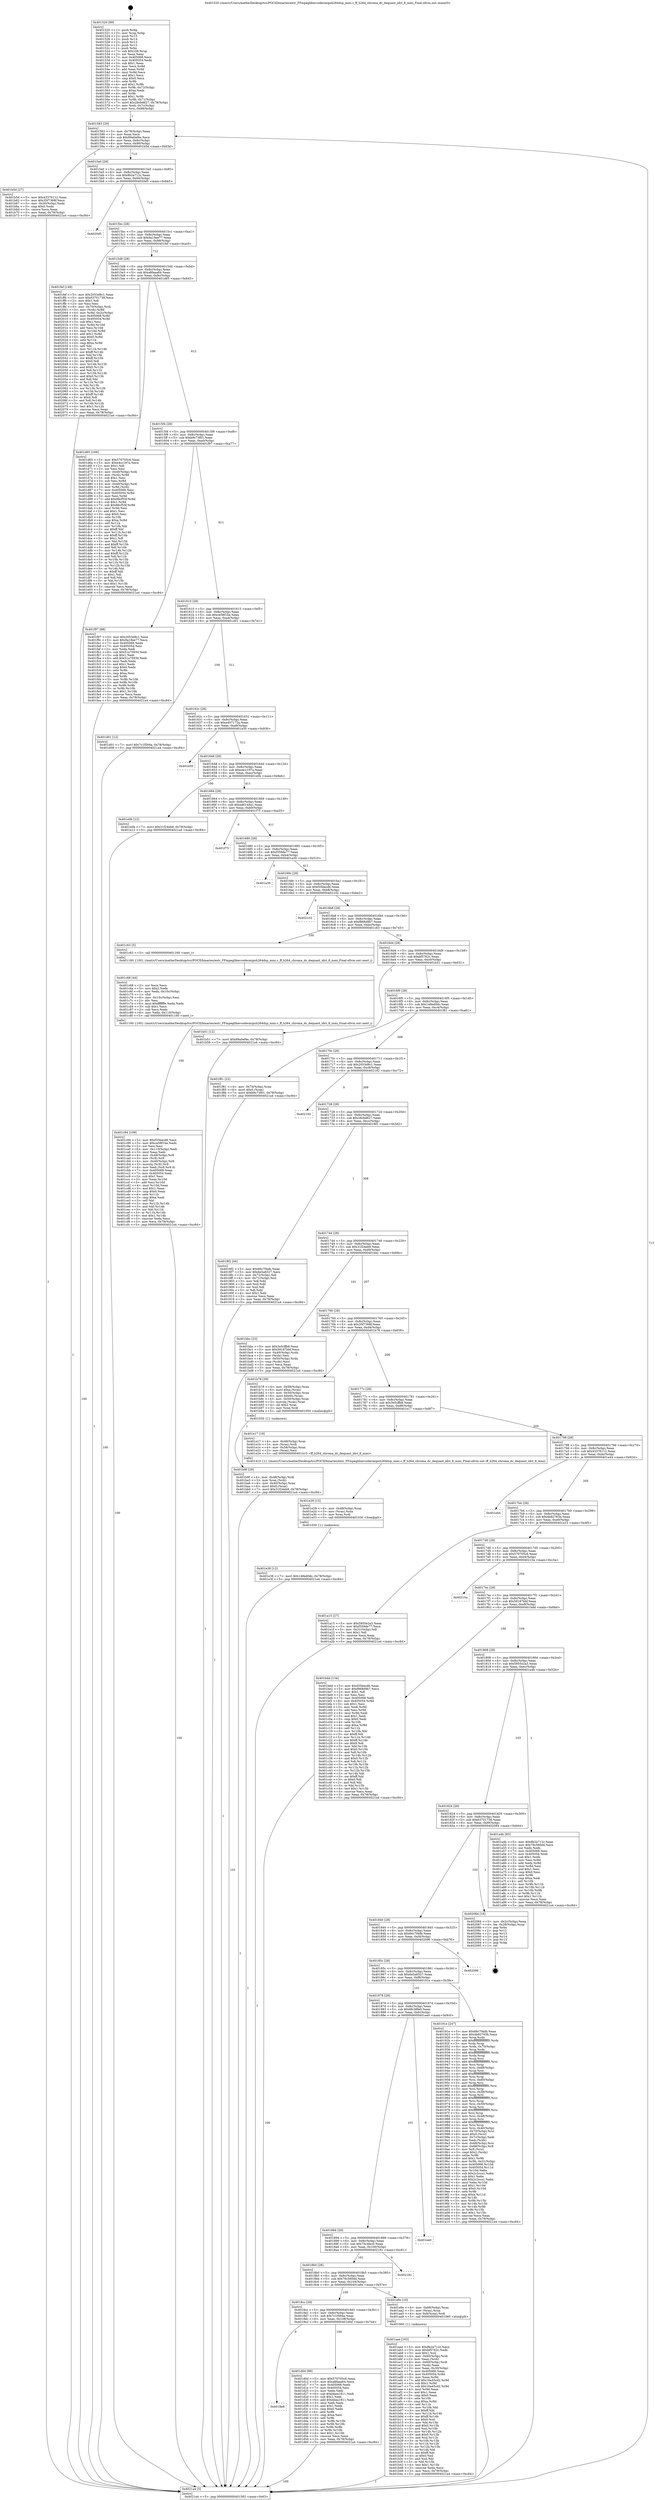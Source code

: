 digraph "0x401520" {
  label = "0x401520 (/mnt/c/Users/mathe/Desktop/tcc/POCII/binaries/extr_FFmpeglibavcodecmipsh264dsp_mmi.c_ff_h264_chroma_dc_dequant_idct_8_mmi_Final-ollvm.out::main(0))"
  labelloc = "t"
  node[shape=record]

  Entry [label="",width=0.3,height=0.3,shape=circle,fillcolor=black,style=filled]
  "0x401583" [label="{
     0x401583 [29]\l
     | [instrs]\l
     &nbsp;&nbsp;0x401583 \<+3\>: mov -0x78(%rbp),%eax\l
     &nbsp;&nbsp;0x401586 \<+2\>: mov %eax,%ecx\l
     &nbsp;&nbsp;0x401588 \<+6\>: sub $0x89a0ef4e,%ecx\l
     &nbsp;&nbsp;0x40158e \<+6\>: mov %eax,-0x8c(%rbp)\l
     &nbsp;&nbsp;0x401594 \<+6\>: mov %ecx,-0x90(%rbp)\l
     &nbsp;&nbsp;0x40159a \<+6\>: je 0000000000401b5d \<main+0x63d\>\l
  }"]
  "0x401b5d" [label="{
     0x401b5d [27]\l
     | [instrs]\l
     &nbsp;&nbsp;0x401b5d \<+5\>: mov $0x43376112,%eax\l
     &nbsp;&nbsp;0x401b62 \<+5\>: mov $0x35f7368f,%ecx\l
     &nbsp;&nbsp;0x401b67 \<+3\>: mov -0x30(%rbp),%edx\l
     &nbsp;&nbsp;0x401b6a \<+3\>: cmp $0x0,%edx\l
     &nbsp;&nbsp;0x401b6d \<+3\>: cmove %ecx,%eax\l
     &nbsp;&nbsp;0x401b70 \<+3\>: mov %eax,-0x78(%rbp)\l
     &nbsp;&nbsp;0x401b73 \<+5\>: jmp 00000000004021a4 \<main+0xc84\>\l
  }"]
  "0x4015a0" [label="{
     0x4015a0 [28]\l
     | [instrs]\l
     &nbsp;&nbsp;0x4015a0 \<+5\>: jmp 00000000004015a5 \<main+0x85\>\l
     &nbsp;&nbsp;0x4015a5 \<+6\>: mov -0x8c(%rbp),%eax\l
     &nbsp;&nbsp;0x4015ab \<+5\>: sub $0x8b2e712c,%eax\l
     &nbsp;&nbsp;0x4015b0 \<+6\>: mov %eax,-0x94(%rbp)\l
     &nbsp;&nbsp;0x4015b6 \<+6\>: je 00000000004020d5 \<main+0xbb5\>\l
  }"]
  Exit [label="",width=0.3,height=0.3,shape=circle,fillcolor=black,style=filled,peripheries=2]
  "0x4020d5" [label="{
     0x4020d5\l
  }", style=dashed]
  "0x4015bc" [label="{
     0x4015bc [28]\l
     | [instrs]\l
     &nbsp;&nbsp;0x4015bc \<+5\>: jmp 00000000004015c1 \<main+0xa1\>\l
     &nbsp;&nbsp;0x4015c1 \<+6\>: mov -0x8c(%rbp),%eax\l
     &nbsp;&nbsp;0x4015c7 \<+5\>: sub $0x9a19ee77,%eax\l
     &nbsp;&nbsp;0x4015cc \<+6\>: mov %eax,-0x98(%rbp)\l
     &nbsp;&nbsp;0x4015d2 \<+6\>: je 0000000000401fef \<main+0xacf\>\l
  }"]
  "0x401e38" [label="{
     0x401e38 [12]\l
     | [instrs]\l
     &nbsp;&nbsp;0x401e38 \<+7\>: movl $0x148ed0dc,-0x78(%rbp)\l
     &nbsp;&nbsp;0x401e3f \<+5\>: jmp 00000000004021a4 \<main+0xc84\>\l
  }"]
  "0x401fef" [label="{
     0x401fef [149]\l
     | [instrs]\l
     &nbsp;&nbsp;0x401fef \<+5\>: mov $0x2053d9c1,%eax\l
     &nbsp;&nbsp;0x401ff4 \<+5\>: mov $0x63701738,%ecx\l
     &nbsp;&nbsp;0x401ff9 \<+2\>: mov $0x1,%dl\l
     &nbsp;&nbsp;0x401ffb \<+2\>: xor %esi,%esi\l
     &nbsp;&nbsp;0x401ffd \<+4\>: mov -0x70(%rbp),%rdi\l
     &nbsp;&nbsp;0x402001 \<+3\>: mov (%rdi),%r8d\l
     &nbsp;&nbsp;0x402004 \<+4\>: mov %r8d,-0x2c(%rbp)\l
     &nbsp;&nbsp;0x402008 \<+8\>: mov 0x405068,%r8d\l
     &nbsp;&nbsp;0x402010 \<+8\>: mov 0x405054,%r9d\l
     &nbsp;&nbsp;0x402018 \<+3\>: sub $0x1,%esi\l
     &nbsp;&nbsp;0x40201b \<+3\>: mov %r8d,%r10d\l
     &nbsp;&nbsp;0x40201e \<+3\>: add %esi,%r10d\l
     &nbsp;&nbsp;0x402021 \<+4\>: imul %r10d,%r8d\l
     &nbsp;&nbsp;0x402025 \<+4\>: and $0x1,%r8d\l
     &nbsp;&nbsp;0x402029 \<+4\>: cmp $0x0,%r8d\l
     &nbsp;&nbsp;0x40202d \<+4\>: sete %r11b\l
     &nbsp;&nbsp;0x402031 \<+4\>: cmp $0xa,%r9d\l
     &nbsp;&nbsp;0x402035 \<+3\>: setl %bl\l
     &nbsp;&nbsp;0x402038 \<+3\>: mov %r11b,%r14b\l
     &nbsp;&nbsp;0x40203b \<+4\>: xor $0xff,%r14b\l
     &nbsp;&nbsp;0x40203f \<+3\>: mov %bl,%r15b\l
     &nbsp;&nbsp;0x402042 \<+4\>: xor $0xff,%r15b\l
     &nbsp;&nbsp;0x402046 \<+3\>: xor $0x0,%dl\l
     &nbsp;&nbsp;0x402049 \<+3\>: mov %r14b,%r12b\l
     &nbsp;&nbsp;0x40204c \<+4\>: and $0x0,%r12b\l
     &nbsp;&nbsp;0x402050 \<+3\>: and %dl,%r11b\l
     &nbsp;&nbsp;0x402053 \<+3\>: mov %r15b,%r13b\l
     &nbsp;&nbsp;0x402056 \<+4\>: and $0x0,%r13b\l
     &nbsp;&nbsp;0x40205a \<+2\>: and %dl,%bl\l
     &nbsp;&nbsp;0x40205c \<+3\>: or %r11b,%r12b\l
     &nbsp;&nbsp;0x40205f \<+3\>: or %bl,%r13b\l
     &nbsp;&nbsp;0x402062 \<+3\>: xor %r13b,%r12b\l
     &nbsp;&nbsp;0x402065 \<+3\>: or %r15b,%r14b\l
     &nbsp;&nbsp;0x402068 \<+4\>: xor $0xff,%r14b\l
     &nbsp;&nbsp;0x40206c \<+3\>: or $0x0,%dl\l
     &nbsp;&nbsp;0x40206f \<+3\>: and %dl,%r14b\l
     &nbsp;&nbsp;0x402072 \<+3\>: or %r14b,%r12b\l
     &nbsp;&nbsp;0x402075 \<+4\>: test $0x1,%r12b\l
     &nbsp;&nbsp;0x402079 \<+3\>: cmovne %ecx,%eax\l
     &nbsp;&nbsp;0x40207c \<+3\>: mov %eax,-0x78(%rbp)\l
     &nbsp;&nbsp;0x40207f \<+5\>: jmp 00000000004021a4 \<main+0xc84\>\l
  }"]
  "0x4015d8" [label="{
     0x4015d8 [28]\l
     | [instrs]\l
     &nbsp;&nbsp;0x4015d8 \<+5\>: jmp 00000000004015dd \<main+0xbd\>\l
     &nbsp;&nbsp;0x4015dd \<+6\>: mov -0x8c(%rbp),%eax\l
     &nbsp;&nbsp;0x4015e3 \<+5\>: sub $0xa8faaa64,%eax\l
     &nbsp;&nbsp;0x4015e8 \<+6\>: mov %eax,-0x9c(%rbp)\l
     &nbsp;&nbsp;0x4015ee \<+6\>: je 0000000000401d65 \<main+0x845\>\l
  }"]
  "0x401e29" [label="{
     0x401e29 [15]\l
     | [instrs]\l
     &nbsp;&nbsp;0x401e29 \<+4\>: mov -0x48(%rbp),%rax\l
     &nbsp;&nbsp;0x401e2d \<+3\>: mov (%rax),%rax\l
     &nbsp;&nbsp;0x401e30 \<+3\>: mov %rax,%rdi\l
     &nbsp;&nbsp;0x401e33 \<+5\>: call 0000000000401030 \<free@plt\>\l
     | [calls]\l
     &nbsp;&nbsp;0x401030 \{1\} (unknown)\l
  }"]
  "0x401d65" [label="{
     0x401d65 [166]\l
     | [instrs]\l
     &nbsp;&nbsp;0x401d65 \<+5\>: mov $0x570705c6,%eax\l
     &nbsp;&nbsp;0x401d6a \<+5\>: mov $0xe4cc197a,%ecx\l
     &nbsp;&nbsp;0x401d6f \<+2\>: mov $0x1,%dl\l
     &nbsp;&nbsp;0x401d71 \<+2\>: xor %esi,%esi\l
     &nbsp;&nbsp;0x401d73 \<+4\>: mov -0x40(%rbp),%rdi\l
     &nbsp;&nbsp;0x401d77 \<+3\>: mov (%rdi),%r8d\l
     &nbsp;&nbsp;0x401d7a \<+3\>: sub $0x1,%esi\l
     &nbsp;&nbsp;0x401d7d \<+3\>: sub %esi,%r8d\l
     &nbsp;&nbsp;0x401d80 \<+4\>: mov -0x40(%rbp),%rdi\l
     &nbsp;&nbsp;0x401d84 \<+3\>: mov %r8d,(%rdi)\l
     &nbsp;&nbsp;0x401d87 \<+7\>: mov 0x405068,%esi\l
     &nbsp;&nbsp;0x401d8e \<+8\>: mov 0x405054,%r8d\l
     &nbsp;&nbsp;0x401d96 \<+3\>: mov %esi,%r9d\l
     &nbsp;&nbsp;0x401d99 \<+7\>: add $0x86cf55f,%r9d\l
     &nbsp;&nbsp;0x401da0 \<+4\>: sub $0x1,%r9d\l
     &nbsp;&nbsp;0x401da4 \<+7\>: sub $0x86cf55f,%r9d\l
     &nbsp;&nbsp;0x401dab \<+4\>: imul %r9d,%esi\l
     &nbsp;&nbsp;0x401daf \<+3\>: and $0x1,%esi\l
     &nbsp;&nbsp;0x401db2 \<+3\>: cmp $0x0,%esi\l
     &nbsp;&nbsp;0x401db5 \<+4\>: sete %r10b\l
     &nbsp;&nbsp;0x401db9 \<+4\>: cmp $0xa,%r8d\l
     &nbsp;&nbsp;0x401dbd \<+4\>: setl %r11b\l
     &nbsp;&nbsp;0x401dc1 \<+3\>: mov %r10b,%bl\l
     &nbsp;&nbsp;0x401dc4 \<+3\>: xor $0xff,%bl\l
     &nbsp;&nbsp;0x401dc7 \<+3\>: mov %r11b,%r14b\l
     &nbsp;&nbsp;0x401dca \<+4\>: xor $0xff,%r14b\l
     &nbsp;&nbsp;0x401dce \<+3\>: xor $0x1,%dl\l
     &nbsp;&nbsp;0x401dd1 \<+3\>: mov %bl,%r15b\l
     &nbsp;&nbsp;0x401dd4 \<+4\>: and $0xff,%r15b\l
     &nbsp;&nbsp;0x401dd8 \<+3\>: and %dl,%r10b\l
     &nbsp;&nbsp;0x401ddb \<+3\>: mov %r14b,%r12b\l
     &nbsp;&nbsp;0x401dde \<+4\>: and $0xff,%r12b\l
     &nbsp;&nbsp;0x401de2 \<+3\>: and %dl,%r11b\l
     &nbsp;&nbsp;0x401de5 \<+3\>: or %r10b,%r15b\l
     &nbsp;&nbsp;0x401de8 \<+3\>: or %r11b,%r12b\l
     &nbsp;&nbsp;0x401deb \<+3\>: xor %r12b,%r15b\l
     &nbsp;&nbsp;0x401dee \<+3\>: or %r14b,%bl\l
     &nbsp;&nbsp;0x401df1 \<+3\>: xor $0xff,%bl\l
     &nbsp;&nbsp;0x401df4 \<+3\>: or $0x1,%dl\l
     &nbsp;&nbsp;0x401df7 \<+2\>: and %dl,%bl\l
     &nbsp;&nbsp;0x401df9 \<+3\>: or %bl,%r15b\l
     &nbsp;&nbsp;0x401dfc \<+4\>: test $0x1,%r15b\l
     &nbsp;&nbsp;0x401e00 \<+3\>: cmovne %ecx,%eax\l
     &nbsp;&nbsp;0x401e03 \<+3\>: mov %eax,-0x78(%rbp)\l
     &nbsp;&nbsp;0x401e06 \<+5\>: jmp 00000000004021a4 \<main+0xc84\>\l
  }"]
  "0x4015f4" [label="{
     0x4015f4 [28]\l
     | [instrs]\l
     &nbsp;&nbsp;0x4015f4 \<+5\>: jmp 00000000004015f9 \<main+0xd9\>\l
     &nbsp;&nbsp;0x4015f9 \<+6\>: mov -0x8c(%rbp),%eax\l
     &nbsp;&nbsp;0x4015ff \<+5\>: sub $0xb9c73f01,%eax\l
     &nbsp;&nbsp;0x401604 \<+6\>: mov %eax,-0xa0(%rbp)\l
     &nbsp;&nbsp;0x40160a \<+6\>: je 0000000000401f97 \<main+0xa77\>\l
  }"]
  "0x4018e8" [label="{
     0x4018e8\l
  }", style=dashed]
  "0x401f97" [label="{
     0x401f97 [88]\l
     | [instrs]\l
     &nbsp;&nbsp;0x401f97 \<+5\>: mov $0x2053d9c1,%eax\l
     &nbsp;&nbsp;0x401f9c \<+5\>: mov $0x9a19ee77,%ecx\l
     &nbsp;&nbsp;0x401fa1 \<+7\>: mov 0x405068,%edx\l
     &nbsp;&nbsp;0x401fa8 \<+7\>: mov 0x405054,%esi\l
     &nbsp;&nbsp;0x401faf \<+2\>: mov %edx,%edi\l
     &nbsp;&nbsp;0x401fb1 \<+6\>: sub $0x51a75930,%edi\l
     &nbsp;&nbsp;0x401fb7 \<+3\>: sub $0x1,%edi\l
     &nbsp;&nbsp;0x401fba \<+6\>: add $0x51a75930,%edi\l
     &nbsp;&nbsp;0x401fc0 \<+3\>: imul %edi,%edx\l
     &nbsp;&nbsp;0x401fc3 \<+3\>: and $0x1,%edx\l
     &nbsp;&nbsp;0x401fc6 \<+3\>: cmp $0x0,%edx\l
     &nbsp;&nbsp;0x401fc9 \<+4\>: sete %r8b\l
     &nbsp;&nbsp;0x401fcd \<+3\>: cmp $0xa,%esi\l
     &nbsp;&nbsp;0x401fd0 \<+4\>: setl %r9b\l
     &nbsp;&nbsp;0x401fd4 \<+3\>: mov %r8b,%r10b\l
     &nbsp;&nbsp;0x401fd7 \<+3\>: and %r9b,%r10b\l
     &nbsp;&nbsp;0x401fda \<+3\>: xor %r9b,%r8b\l
     &nbsp;&nbsp;0x401fdd \<+3\>: or %r8b,%r10b\l
     &nbsp;&nbsp;0x401fe0 \<+4\>: test $0x1,%r10b\l
     &nbsp;&nbsp;0x401fe4 \<+3\>: cmovne %ecx,%eax\l
     &nbsp;&nbsp;0x401fe7 \<+3\>: mov %eax,-0x78(%rbp)\l
     &nbsp;&nbsp;0x401fea \<+5\>: jmp 00000000004021a4 \<main+0xc84\>\l
  }"]
  "0x401610" [label="{
     0x401610 [28]\l
     | [instrs]\l
     &nbsp;&nbsp;0x401610 \<+5\>: jmp 0000000000401615 \<main+0xf5\>\l
     &nbsp;&nbsp;0x401615 \<+6\>: mov -0x8c(%rbp),%eax\l
     &nbsp;&nbsp;0x40161b \<+5\>: sub $0xce58f1be,%eax\l
     &nbsp;&nbsp;0x401620 \<+6\>: mov %eax,-0xa4(%rbp)\l
     &nbsp;&nbsp;0x401626 \<+6\>: je 0000000000401d01 \<main+0x7e1\>\l
  }"]
  "0x401d0d" [label="{
     0x401d0d [88]\l
     | [instrs]\l
     &nbsp;&nbsp;0x401d0d \<+5\>: mov $0x570705c6,%eax\l
     &nbsp;&nbsp;0x401d12 \<+5\>: mov $0xa8faaa64,%ecx\l
     &nbsp;&nbsp;0x401d17 \<+7\>: mov 0x405068,%edx\l
     &nbsp;&nbsp;0x401d1e \<+7\>: mov 0x405054,%esi\l
     &nbsp;&nbsp;0x401d25 \<+2\>: mov %edx,%edi\l
     &nbsp;&nbsp;0x401d27 \<+6\>: sub $0xbbea1811,%edi\l
     &nbsp;&nbsp;0x401d2d \<+3\>: sub $0x1,%edi\l
     &nbsp;&nbsp;0x401d30 \<+6\>: add $0xbbea1811,%edi\l
     &nbsp;&nbsp;0x401d36 \<+3\>: imul %edi,%edx\l
     &nbsp;&nbsp;0x401d39 \<+3\>: and $0x1,%edx\l
     &nbsp;&nbsp;0x401d3c \<+3\>: cmp $0x0,%edx\l
     &nbsp;&nbsp;0x401d3f \<+4\>: sete %r8b\l
     &nbsp;&nbsp;0x401d43 \<+3\>: cmp $0xa,%esi\l
     &nbsp;&nbsp;0x401d46 \<+4\>: setl %r9b\l
     &nbsp;&nbsp;0x401d4a \<+3\>: mov %r8b,%r10b\l
     &nbsp;&nbsp;0x401d4d \<+3\>: and %r9b,%r10b\l
     &nbsp;&nbsp;0x401d50 \<+3\>: xor %r9b,%r8b\l
     &nbsp;&nbsp;0x401d53 \<+3\>: or %r8b,%r10b\l
     &nbsp;&nbsp;0x401d56 \<+4\>: test $0x1,%r10b\l
     &nbsp;&nbsp;0x401d5a \<+3\>: cmovne %ecx,%eax\l
     &nbsp;&nbsp;0x401d5d \<+3\>: mov %eax,-0x78(%rbp)\l
     &nbsp;&nbsp;0x401d60 \<+5\>: jmp 00000000004021a4 \<main+0xc84\>\l
  }"]
  "0x401d01" [label="{
     0x401d01 [12]\l
     | [instrs]\l
     &nbsp;&nbsp;0x401d01 \<+7\>: movl $0x7c1f594a,-0x78(%rbp)\l
     &nbsp;&nbsp;0x401d08 \<+5\>: jmp 00000000004021a4 \<main+0xc84\>\l
  }"]
  "0x40162c" [label="{
     0x40162c [28]\l
     | [instrs]\l
     &nbsp;&nbsp;0x40162c \<+5\>: jmp 0000000000401631 \<main+0x111\>\l
     &nbsp;&nbsp;0x401631 \<+6\>: mov -0x8c(%rbp),%eax\l
     &nbsp;&nbsp;0x401637 \<+5\>: sub $0xe457172a,%eax\l
     &nbsp;&nbsp;0x40163c \<+6\>: mov %eax,-0xa8(%rbp)\l
     &nbsp;&nbsp;0x401642 \<+6\>: je 0000000000401e50 \<main+0x930\>\l
  }"]
  "0x401c94" [label="{
     0x401c94 [109]\l
     | [instrs]\l
     &nbsp;&nbsp;0x401c94 \<+5\>: mov $0xf35becd6,%ecx\l
     &nbsp;&nbsp;0x401c99 \<+5\>: mov $0xce58f1be,%edx\l
     &nbsp;&nbsp;0x401c9e \<+2\>: xor %esi,%esi\l
     &nbsp;&nbsp;0x401ca0 \<+6\>: mov -0x110(%rbp),%edi\l
     &nbsp;&nbsp;0x401ca6 \<+3\>: imul %eax,%edi\l
     &nbsp;&nbsp;0x401ca9 \<+4\>: mov -0x48(%rbp),%r8\l
     &nbsp;&nbsp;0x401cad \<+3\>: mov (%r8),%r8\l
     &nbsp;&nbsp;0x401cb0 \<+4\>: mov -0x40(%rbp),%r9\l
     &nbsp;&nbsp;0x401cb4 \<+3\>: movslq (%r9),%r9\l
     &nbsp;&nbsp;0x401cb7 \<+4\>: mov %edi,(%r8,%r9,4)\l
     &nbsp;&nbsp;0x401cbb \<+7\>: mov 0x405068,%eax\l
     &nbsp;&nbsp;0x401cc2 \<+7\>: mov 0x405054,%edi\l
     &nbsp;&nbsp;0x401cc9 \<+3\>: sub $0x1,%esi\l
     &nbsp;&nbsp;0x401ccc \<+3\>: mov %eax,%r10d\l
     &nbsp;&nbsp;0x401ccf \<+3\>: add %esi,%r10d\l
     &nbsp;&nbsp;0x401cd2 \<+4\>: imul %r10d,%eax\l
     &nbsp;&nbsp;0x401cd6 \<+3\>: and $0x1,%eax\l
     &nbsp;&nbsp;0x401cd9 \<+3\>: cmp $0x0,%eax\l
     &nbsp;&nbsp;0x401cdc \<+4\>: sete %r11b\l
     &nbsp;&nbsp;0x401ce0 \<+3\>: cmp $0xa,%edi\l
     &nbsp;&nbsp;0x401ce3 \<+3\>: setl %bl\l
     &nbsp;&nbsp;0x401ce6 \<+3\>: mov %r11b,%r14b\l
     &nbsp;&nbsp;0x401ce9 \<+3\>: and %bl,%r14b\l
     &nbsp;&nbsp;0x401cec \<+3\>: xor %bl,%r11b\l
     &nbsp;&nbsp;0x401cef \<+3\>: or %r11b,%r14b\l
     &nbsp;&nbsp;0x401cf2 \<+4\>: test $0x1,%r14b\l
     &nbsp;&nbsp;0x401cf6 \<+3\>: cmovne %edx,%ecx\l
     &nbsp;&nbsp;0x401cf9 \<+3\>: mov %ecx,-0x78(%rbp)\l
     &nbsp;&nbsp;0x401cfc \<+5\>: jmp 00000000004021a4 \<main+0xc84\>\l
  }"]
  "0x401e50" [label="{
     0x401e50\l
  }", style=dashed]
  "0x401648" [label="{
     0x401648 [28]\l
     | [instrs]\l
     &nbsp;&nbsp;0x401648 \<+5\>: jmp 000000000040164d \<main+0x12d\>\l
     &nbsp;&nbsp;0x40164d \<+6\>: mov -0x8c(%rbp),%eax\l
     &nbsp;&nbsp;0x401653 \<+5\>: sub $0xe4cc197a,%eax\l
     &nbsp;&nbsp;0x401658 \<+6\>: mov %eax,-0xac(%rbp)\l
     &nbsp;&nbsp;0x40165e \<+6\>: je 0000000000401e0b \<main+0x8eb\>\l
  }"]
  "0x401c68" [label="{
     0x401c68 [44]\l
     | [instrs]\l
     &nbsp;&nbsp;0x401c68 \<+2\>: xor %ecx,%ecx\l
     &nbsp;&nbsp;0x401c6a \<+5\>: mov $0x2,%edx\l
     &nbsp;&nbsp;0x401c6f \<+6\>: mov %edx,-0x10c(%rbp)\l
     &nbsp;&nbsp;0x401c75 \<+1\>: cltd\l
     &nbsp;&nbsp;0x401c76 \<+6\>: mov -0x10c(%rbp),%esi\l
     &nbsp;&nbsp;0x401c7c \<+2\>: idiv %esi\l
     &nbsp;&nbsp;0x401c7e \<+6\>: imul $0xfffffffe,%edx,%edx\l
     &nbsp;&nbsp;0x401c84 \<+3\>: sub $0x1,%ecx\l
     &nbsp;&nbsp;0x401c87 \<+2\>: sub %ecx,%edx\l
     &nbsp;&nbsp;0x401c89 \<+6\>: mov %edx,-0x110(%rbp)\l
     &nbsp;&nbsp;0x401c8f \<+5\>: call 0000000000401160 \<next_i\>\l
     | [calls]\l
     &nbsp;&nbsp;0x401160 \{100\} (/mnt/c/Users/mathe/Desktop/tcc/POCII/binaries/extr_FFmpeglibavcodecmipsh264dsp_mmi.c_ff_h264_chroma_dc_dequant_idct_8_mmi_Final-ollvm.out::next_i)\l
  }"]
  "0x401e0b" [label="{
     0x401e0b [12]\l
     | [instrs]\l
     &nbsp;&nbsp;0x401e0b \<+7\>: movl $0x31f24eb9,-0x78(%rbp)\l
     &nbsp;&nbsp;0x401e12 \<+5\>: jmp 00000000004021a4 \<main+0xc84\>\l
  }"]
  "0x401664" [label="{
     0x401664 [28]\l
     | [instrs]\l
     &nbsp;&nbsp;0x401664 \<+5\>: jmp 0000000000401669 \<main+0x149\>\l
     &nbsp;&nbsp;0x401669 \<+6\>: mov -0x8c(%rbp),%eax\l
     &nbsp;&nbsp;0x40166f \<+5\>: sub $0xed6149a1,%eax\l
     &nbsp;&nbsp;0x401674 \<+6\>: mov %eax,-0xb0(%rbp)\l
     &nbsp;&nbsp;0x40167a \<+6\>: je 0000000000401f75 \<main+0xa55\>\l
  }"]
  "0x401b9f" [label="{
     0x401b9f [29]\l
     | [instrs]\l
     &nbsp;&nbsp;0x401b9f \<+4\>: mov -0x48(%rbp),%rdi\l
     &nbsp;&nbsp;0x401ba3 \<+3\>: mov %rax,(%rdi)\l
     &nbsp;&nbsp;0x401ba6 \<+4\>: mov -0x40(%rbp),%rax\l
     &nbsp;&nbsp;0x401baa \<+6\>: movl $0x0,(%rax)\l
     &nbsp;&nbsp;0x401bb0 \<+7\>: movl $0x31f24eb9,-0x78(%rbp)\l
     &nbsp;&nbsp;0x401bb7 \<+5\>: jmp 00000000004021a4 \<main+0xc84\>\l
  }"]
  "0x401f75" [label="{
     0x401f75\l
  }", style=dashed]
  "0x401680" [label="{
     0x401680 [28]\l
     | [instrs]\l
     &nbsp;&nbsp;0x401680 \<+5\>: jmp 0000000000401685 \<main+0x165\>\l
     &nbsp;&nbsp;0x401685 \<+6\>: mov -0x8c(%rbp),%eax\l
     &nbsp;&nbsp;0x40168b \<+5\>: sub $0xf359de77,%eax\l
     &nbsp;&nbsp;0x401690 \<+6\>: mov %eax,-0xb4(%rbp)\l
     &nbsp;&nbsp;0x401696 \<+6\>: je 0000000000401a30 \<main+0x510\>\l
  }"]
  "0x401aae" [label="{
     0x401aae [163]\l
     | [instrs]\l
     &nbsp;&nbsp;0x401aae \<+5\>: mov $0x8b2e712c,%ecx\l
     &nbsp;&nbsp;0x401ab3 \<+5\>: mov $0xbf5762c,%edx\l
     &nbsp;&nbsp;0x401ab8 \<+3\>: mov $0x1,%sil\l
     &nbsp;&nbsp;0x401abb \<+4\>: mov -0x60(%rbp),%rdi\l
     &nbsp;&nbsp;0x401abf \<+2\>: mov %eax,(%rdi)\l
     &nbsp;&nbsp;0x401ac1 \<+4\>: mov -0x60(%rbp),%rdi\l
     &nbsp;&nbsp;0x401ac5 \<+2\>: mov (%rdi),%eax\l
     &nbsp;&nbsp;0x401ac7 \<+3\>: mov %eax,-0x30(%rbp)\l
     &nbsp;&nbsp;0x401aca \<+7\>: mov 0x405068,%eax\l
     &nbsp;&nbsp;0x401ad1 \<+8\>: mov 0x405054,%r8d\l
     &nbsp;&nbsp;0x401ad9 \<+3\>: mov %eax,%r9d\l
     &nbsp;&nbsp;0x401adc \<+7\>: add $0x16a45cd2,%r9d\l
     &nbsp;&nbsp;0x401ae3 \<+4\>: sub $0x1,%r9d\l
     &nbsp;&nbsp;0x401ae7 \<+7\>: sub $0x16a45cd2,%r9d\l
     &nbsp;&nbsp;0x401aee \<+4\>: imul %r9d,%eax\l
     &nbsp;&nbsp;0x401af2 \<+3\>: and $0x1,%eax\l
     &nbsp;&nbsp;0x401af5 \<+3\>: cmp $0x0,%eax\l
     &nbsp;&nbsp;0x401af8 \<+4\>: sete %r10b\l
     &nbsp;&nbsp;0x401afc \<+4\>: cmp $0xa,%r8d\l
     &nbsp;&nbsp;0x401b00 \<+4\>: setl %r11b\l
     &nbsp;&nbsp;0x401b04 \<+3\>: mov %r10b,%bl\l
     &nbsp;&nbsp;0x401b07 \<+3\>: xor $0xff,%bl\l
     &nbsp;&nbsp;0x401b0a \<+3\>: mov %r11b,%r14b\l
     &nbsp;&nbsp;0x401b0d \<+4\>: xor $0xff,%r14b\l
     &nbsp;&nbsp;0x401b11 \<+4\>: xor $0x0,%sil\l
     &nbsp;&nbsp;0x401b15 \<+3\>: mov %bl,%r15b\l
     &nbsp;&nbsp;0x401b18 \<+4\>: and $0x0,%r15b\l
     &nbsp;&nbsp;0x401b1c \<+3\>: and %sil,%r10b\l
     &nbsp;&nbsp;0x401b1f \<+3\>: mov %r14b,%r12b\l
     &nbsp;&nbsp;0x401b22 \<+4\>: and $0x0,%r12b\l
     &nbsp;&nbsp;0x401b26 \<+3\>: and %sil,%r11b\l
     &nbsp;&nbsp;0x401b29 \<+3\>: or %r10b,%r15b\l
     &nbsp;&nbsp;0x401b2c \<+3\>: or %r11b,%r12b\l
     &nbsp;&nbsp;0x401b2f \<+3\>: xor %r12b,%r15b\l
     &nbsp;&nbsp;0x401b32 \<+3\>: or %r14b,%bl\l
     &nbsp;&nbsp;0x401b35 \<+3\>: xor $0xff,%bl\l
     &nbsp;&nbsp;0x401b38 \<+4\>: or $0x0,%sil\l
     &nbsp;&nbsp;0x401b3c \<+3\>: and %sil,%bl\l
     &nbsp;&nbsp;0x401b3f \<+3\>: or %bl,%r15b\l
     &nbsp;&nbsp;0x401b42 \<+4\>: test $0x1,%r15b\l
     &nbsp;&nbsp;0x401b46 \<+3\>: cmovne %edx,%ecx\l
     &nbsp;&nbsp;0x401b49 \<+3\>: mov %ecx,-0x78(%rbp)\l
     &nbsp;&nbsp;0x401b4c \<+5\>: jmp 00000000004021a4 \<main+0xc84\>\l
  }"]
  "0x401a30" [label="{
     0x401a30\l
  }", style=dashed]
  "0x40169c" [label="{
     0x40169c [28]\l
     | [instrs]\l
     &nbsp;&nbsp;0x40169c \<+5\>: jmp 00000000004016a1 \<main+0x181\>\l
     &nbsp;&nbsp;0x4016a1 \<+6\>: mov -0x8c(%rbp),%eax\l
     &nbsp;&nbsp;0x4016a7 \<+5\>: sub $0xf35becd6,%eax\l
     &nbsp;&nbsp;0x4016ac \<+6\>: mov %eax,-0xb8(%rbp)\l
     &nbsp;&nbsp;0x4016b2 \<+6\>: je 0000000000402102 \<main+0xbe2\>\l
  }"]
  "0x4018cc" [label="{
     0x4018cc [28]\l
     | [instrs]\l
     &nbsp;&nbsp;0x4018cc \<+5\>: jmp 00000000004018d1 \<main+0x3b1\>\l
     &nbsp;&nbsp;0x4018d1 \<+6\>: mov -0x8c(%rbp),%eax\l
     &nbsp;&nbsp;0x4018d7 \<+5\>: sub $0x7c1f594a,%eax\l
     &nbsp;&nbsp;0x4018dc \<+6\>: mov %eax,-0x108(%rbp)\l
     &nbsp;&nbsp;0x4018e2 \<+6\>: je 0000000000401d0d \<main+0x7ed\>\l
  }"]
  "0x402102" [label="{
     0x402102\l
  }", style=dashed]
  "0x4016b8" [label="{
     0x4016b8 [28]\l
     | [instrs]\l
     &nbsp;&nbsp;0x4016b8 \<+5\>: jmp 00000000004016bd \<main+0x19d\>\l
     &nbsp;&nbsp;0x4016bd \<+6\>: mov -0x8c(%rbp),%eax\l
     &nbsp;&nbsp;0x4016c3 \<+5\>: sub $0xf868d9b7,%eax\l
     &nbsp;&nbsp;0x4016c8 \<+6\>: mov %eax,-0xbc(%rbp)\l
     &nbsp;&nbsp;0x4016ce \<+6\>: je 0000000000401c63 \<main+0x743\>\l
  }"]
  "0x401a9e" [label="{
     0x401a9e [16]\l
     | [instrs]\l
     &nbsp;&nbsp;0x401a9e \<+4\>: mov -0x68(%rbp),%rax\l
     &nbsp;&nbsp;0x401aa2 \<+3\>: mov (%rax),%rax\l
     &nbsp;&nbsp;0x401aa5 \<+4\>: mov 0x8(%rax),%rdi\l
     &nbsp;&nbsp;0x401aa9 \<+5\>: call 0000000000401060 \<atoi@plt\>\l
     | [calls]\l
     &nbsp;&nbsp;0x401060 \{1\} (unknown)\l
  }"]
  "0x401c63" [label="{
     0x401c63 [5]\l
     | [instrs]\l
     &nbsp;&nbsp;0x401c63 \<+5\>: call 0000000000401160 \<next_i\>\l
     | [calls]\l
     &nbsp;&nbsp;0x401160 \{100\} (/mnt/c/Users/mathe/Desktop/tcc/POCII/binaries/extr_FFmpeglibavcodecmipsh264dsp_mmi.c_ff_h264_chroma_dc_dequant_idct_8_mmi_Final-ollvm.out::next_i)\l
  }"]
  "0x4016d4" [label="{
     0x4016d4 [28]\l
     | [instrs]\l
     &nbsp;&nbsp;0x4016d4 \<+5\>: jmp 00000000004016d9 \<main+0x1b9\>\l
     &nbsp;&nbsp;0x4016d9 \<+6\>: mov -0x8c(%rbp),%eax\l
     &nbsp;&nbsp;0x4016df \<+5\>: sub $0xbf5762c,%eax\l
     &nbsp;&nbsp;0x4016e4 \<+6\>: mov %eax,-0xc0(%rbp)\l
     &nbsp;&nbsp;0x4016ea \<+6\>: je 0000000000401b51 \<main+0x631\>\l
  }"]
  "0x4018b0" [label="{
     0x4018b0 [28]\l
     | [instrs]\l
     &nbsp;&nbsp;0x4018b0 \<+5\>: jmp 00000000004018b5 \<main+0x395\>\l
     &nbsp;&nbsp;0x4018b5 \<+6\>: mov -0x8c(%rbp),%eax\l
     &nbsp;&nbsp;0x4018bb \<+5\>: sub $0x79c560dd,%eax\l
     &nbsp;&nbsp;0x4018c0 \<+6\>: mov %eax,-0x104(%rbp)\l
     &nbsp;&nbsp;0x4018c6 \<+6\>: je 0000000000401a9e \<main+0x57e\>\l
  }"]
  "0x401b51" [label="{
     0x401b51 [12]\l
     | [instrs]\l
     &nbsp;&nbsp;0x401b51 \<+7\>: movl $0x89a0ef4e,-0x78(%rbp)\l
     &nbsp;&nbsp;0x401b58 \<+5\>: jmp 00000000004021a4 \<main+0xc84\>\l
  }"]
  "0x4016f0" [label="{
     0x4016f0 [28]\l
     | [instrs]\l
     &nbsp;&nbsp;0x4016f0 \<+5\>: jmp 00000000004016f5 \<main+0x1d5\>\l
     &nbsp;&nbsp;0x4016f5 \<+6\>: mov -0x8c(%rbp),%eax\l
     &nbsp;&nbsp;0x4016fb \<+5\>: sub $0x148ed0dc,%eax\l
     &nbsp;&nbsp;0x401700 \<+6\>: mov %eax,-0xc4(%rbp)\l
     &nbsp;&nbsp;0x401706 \<+6\>: je 0000000000401f81 \<main+0xa61\>\l
  }"]
  "0x402181" [label="{
     0x402181\l
  }", style=dashed]
  "0x401f81" [label="{
     0x401f81 [22]\l
     | [instrs]\l
     &nbsp;&nbsp;0x401f81 \<+4\>: mov -0x70(%rbp),%rax\l
     &nbsp;&nbsp;0x401f85 \<+6\>: movl $0x0,(%rax)\l
     &nbsp;&nbsp;0x401f8b \<+7\>: movl $0xb9c73f01,-0x78(%rbp)\l
     &nbsp;&nbsp;0x401f92 \<+5\>: jmp 00000000004021a4 \<main+0xc84\>\l
  }"]
  "0x40170c" [label="{
     0x40170c [28]\l
     | [instrs]\l
     &nbsp;&nbsp;0x40170c \<+5\>: jmp 0000000000401711 \<main+0x1f1\>\l
     &nbsp;&nbsp;0x401711 \<+6\>: mov -0x8c(%rbp),%eax\l
     &nbsp;&nbsp;0x401717 \<+5\>: sub $0x2053d9c1,%eax\l
     &nbsp;&nbsp;0x40171c \<+6\>: mov %eax,-0xc8(%rbp)\l
     &nbsp;&nbsp;0x401722 \<+6\>: je 0000000000402192 \<main+0xc72\>\l
  }"]
  "0x401894" [label="{
     0x401894 [28]\l
     | [instrs]\l
     &nbsp;&nbsp;0x401894 \<+5\>: jmp 0000000000401899 \<main+0x379\>\l
     &nbsp;&nbsp;0x401899 \<+6\>: mov -0x8c(%rbp),%eax\l
     &nbsp;&nbsp;0x40189f \<+5\>: sub $0x75c4fec0,%eax\l
     &nbsp;&nbsp;0x4018a4 \<+6\>: mov %eax,-0x100(%rbp)\l
     &nbsp;&nbsp;0x4018aa \<+6\>: je 0000000000402181 \<main+0xc61\>\l
  }"]
  "0x402192" [label="{
     0x402192\l
  }", style=dashed]
  "0x401728" [label="{
     0x401728 [28]\l
     | [instrs]\l
     &nbsp;&nbsp;0x401728 \<+5\>: jmp 000000000040172d \<main+0x20d\>\l
     &nbsp;&nbsp;0x40172d \<+6\>: mov -0x8c(%rbp),%eax\l
     &nbsp;&nbsp;0x401733 \<+5\>: sub $0x28cbd627,%eax\l
     &nbsp;&nbsp;0x401738 \<+6\>: mov %eax,-0xcc(%rbp)\l
     &nbsp;&nbsp;0x40173e \<+6\>: je 00000000004018f2 \<main+0x3d2\>\l
  }"]
  "0x401ee0" [label="{
     0x401ee0\l
  }", style=dashed]
  "0x4018f2" [label="{
     0x4018f2 [44]\l
     | [instrs]\l
     &nbsp;&nbsp;0x4018f2 \<+5\>: mov $0x66c7f4db,%eax\l
     &nbsp;&nbsp;0x4018f7 \<+5\>: mov $0x6e5a6527,%ecx\l
     &nbsp;&nbsp;0x4018fc \<+3\>: mov -0x72(%rbp),%dl\l
     &nbsp;&nbsp;0x4018ff \<+4\>: mov -0x71(%rbp),%sil\l
     &nbsp;&nbsp;0x401903 \<+3\>: mov %dl,%dil\l
     &nbsp;&nbsp;0x401906 \<+3\>: and %sil,%dil\l
     &nbsp;&nbsp;0x401909 \<+3\>: xor %sil,%dl\l
     &nbsp;&nbsp;0x40190c \<+3\>: or %dl,%dil\l
     &nbsp;&nbsp;0x40190f \<+4\>: test $0x1,%dil\l
     &nbsp;&nbsp;0x401913 \<+3\>: cmovne %ecx,%eax\l
     &nbsp;&nbsp;0x401916 \<+3\>: mov %eax,-0x78(%rbp)\l
     &nbsp;&nbsp;0x401919 \<+5\>: jmp 00000000004021a4 \<main+0xc84\>\l
  }"]
  "0x401744" [label="{
     0x401744 [28]\l
     | [instrs]\l
     &nbsp;&nbsp;0x401744 \<+5\>: jmp 0000000000401749 \<main+0x229\>\l
     &nbsp;&nbsp;0x401749 \<+6\>: mov -0x8c(%rbp),%eax\l
     &nbsp;&nbsp;0x40174f \<+5\>: sub $0x31f24eb9,%eax\l
     &nbsp;&nbsp;0x401754 \<+6\>: mov %eax,-0xd0(%rbp)\l
     &nbsp;&nbsp;0x40175a \<+6\>: je 0000000000401bbc \<main+0x69c\>\l
  }"]
  "0x4021a4" [label="{
     0x4021a4 [5]\l
     | [instrs]\l
     &nbsp;&nbsp;0x4021a4 \<+5\>: jmp 0000000000401583 \<main+0x63\>\l
  }"]
  "0x401520" [label="{
     0x401520 [99]\l
     | [instrs]\l
     &nbsp;&nbsp;0x401520 \<+1\>: push %rbp\l
     &nbsp;&nbsp;0x401521 \<+3\>: mov %rsp,%rbp\l
     &nbsp;&nbsp;0x401524 \<+2\>: push %r15\l
     &nbsp;&nbsp;0x401526 \<+2\>: push %r14\l
     &nbsp;&nbsp;0x401528 \<+2\>: push %r13\l
     &nbsp;&nbsp;0x40152a \<+2\>: push %r12\l
     &nbsp;&nbsp;0x40152c \<+1\>: push %rbx\l
     &nbsp;&nbsp;0x40152d \<+7\>: sub $0x108,%rsp\l
     &nbsp;&nbsp;0x401534 \<+2\>: xor %eax,%eax\l
     &nbsp;&nbsp;0x401536 \<+7\>: mov 0x405068,%ecx\l
     &nbsp;&nbsp;0x40153d \<+7\>: mov 0x405054,%edx\l
     &nbsp;&nbsp;0x401544 \<+3\>: sub $0x1,%eax\l
     &nbsp;&nbsp;0x401547 \<+3\>: mov %ecx,%r8d\l
     &nbsp;&nbsp;0x40154a \<+3\>: add %eax,%r8d\l
     &nbsp;&nbsp;0x40154d \<+4\>: imul %r8d,%ecx\l
     &nbsp;&nbsp;0x401551 \<+3\>: and $0x1,%ecx\l
     &nbsp;&nbsp;0x401554 \<+3\>: cmp $0x0,%ecx\l
     &nbsp;&nbsp;0x401557 \<+4\>: sete %r9b\l
     &nbsp;&nbsp;0x40155b \<+4\>: and $0x1,%r9b\l
     &nbsp;&nbsp;0x40155f \<+4\>: mov %r9b,-0x72(%rbp)\l
     &nbsp;&nbsp;0x401563 \<+3\>: cmp $0xa,%edx\l
     &nbsp;&nbsp;0x401566 \<+4\>: setl %r9b\l
     &nbsp;&nbsp;0x40156a \<+4\>: and $0x1,%r9b\l
     &nbsp;&nbsp;0x40156e \<+4\>: mov %r9b,-0x71(%rbp)\l
     &nbsp;&nbsp;0x401572 \<+7\>: movl $0x28cbd627,-0x78(%rbp)\l
     &nbsp;&nbsp;0x401579 \<+3\>: mov %edi,-0x7c(%rbp)\l
     &nbsp;&nbsp;0x40157c \<+7\>: mov %rsi,-0x88(%rbp)\l
  }"]
  "0x401878" [label="{
     0x401878 [28]\l
     | [instrs]\l
     &nbsp;&nbsp;0x401878 \<+5\>: jmp 000000000040187d \<main+0x35d\>\l
     &nbsp;&nbsp;0x40187d \<+6\>: mov -0x8c(%rbp),%eax\l
     &nbsp;&nbsp;0x401883 \<+5\>: sub $0x6fc38fe0,%eax\l
     &nbsp;&nbsp;0x401888 \<+6\>: mov %eax,-0xfc(%rbp)\l
     &nbsp;&nbsp;0x40188e \<+6\>: je 0000000000401ee0 \<main+0x9c0\>\l
  }"]
  "0x401bbc" [label="{
     0x401bbc [33]\l
     | [instrs]\l
     &nbsp;&nbsp;0x401bbc \<+5\>: mov $0x3e5cffb8,%eax\l
     &nbsp;&nbsp;0x401bc1 \<+5\>: mov $0x59187bbf,%ecx\l
     &nbsp;&nbsp;0x401bc6 \<+4\>: mov -0x40(%rbp),%rdx\l
     &nbsp;&nbsp;0x401bca \<+2\>: mov (%rdx),%esi\l
     &nbsp;&nbsp;0x401bcc \<+4\>: mov -0x50(%rbp),%rdx\l
     &nbsp;&nbsp;0x401bd0 \<+2\>: cmp (%rdx),%esi\l
     &nbsp;&nbsp;0x401bd2 \<+3\>: cmovl %ecx,%eax\l
     &nbsp;&nbsp;0x401bd5 \<+3\>: mov %eax,-0x78(%rbp)\l
     &nbsp;&nbsp;0x401bd8 \<+5\>: jmp 00000000004021a4 \<main+0xc84\>\l
  }"]
  "0x401760" [label="{
     0x401760 [28]\l
     | [instrs]\l
     &nbsp;&nbsp;0x401760 \<+5\>: jmp 0000000000401765 \<main+0x245\>\l
     &nbsp;&nbsp;0x401765 \<+6\>: mov -0x8c(%rbp),%eax\l
     &nbsp;&nbsp;0x40176b \<+5\>: sub $0x35f7368f,%eax\l
     &nbsp;&nbsp;0x401770 \<+6\>: mov %eax,-0xd4(%rbp)\l
     &nbsp;&nbsp;0x401776 \<+6\>: je 0000000000401b78 \<main+0x658\>\l
  }"]
  "0x40191e" [label="{
     0x40191e [247]\l
     | [instrs]\l
     &nbsp;&nbsp;0x40191e \<+5\>: mov $0x66c7f4db,%eax\l
     &nbsp;&nbsp;0x401923 \<+5\>: mov $0x4b92763b,%ecx\l
     &nbsp;&nbsp;0x401928 \<+3\>: mov %rsp,%rdx\l
     &nbsp;&nbsp;0x40192b \<+4\>: add $0xfffffffffffffff0,%rdx\l
     &nbsp;&nbsp;0x40192f \<+3\>: mov %rdx,%rsp\l
     &nbsp;&nbsp;0x401932 \<+4\>: mov %rdx,-0x70(%rbp)\l
     &nbsp;&nbsp;0x401936 \<+3\>: mov %rsp,%rdx\l
     &nbsp;&nbsp;0x401939 \<+4\>: add $0xfffffffffffffff0,%rdx\l
     &nbsp;&nbsp;0x40193d \<+3\>: mov %rdx,%rsp\l
     &nbsp;&nbsp;0x401940 \<+3\>: mov %rsp,%rsi\l
     &nbsp;&nbsp;0x401943 \<+4\>: add $0xfffffffffffffff0,%rsi\l
     &nbsp;&nbsp;0x401947 \<+3\>: mov %rsi,%rsp\l
     &nbsp;&nbsp;0x40194a \<+4\>: mov %rsi,-0x68(%rbp)\l
     &nbsp;&nbsp;0x40194e \<+3\>: mov %rsp,%rsi\l
     &nbsp;&nbsp;0x401951 \<+4\>: add $0xfffffffffffffff0,%rsi\l
     &nbsp;&nbsp;0x401955 \<+3\>: mov %rsi,%rsp\l
     &nbsp;&nbsp;0x401958 \<+4\>: mov %rsi,-0x60(%rbp)\l
     &nbsp;&nbsp;0x40195c \<+3\>: mov %rsp,%rsi\l
     &nbsp;&nbsp;0x40195f \<+4\>: add $0xfffffffffffffff0,%rsi\l
     &nbsp;&nbsp;0x401963 \<+3\>: mov %rsi,%rsp\l
     &nbsp;&nbsp;0x401966 \<+4\>: mov %rsi,-0x58(%rbp)\l
     &nbsp;&nbsp;0x40196a \<+3\>: mov %rsp,%rsi\l
     &nbsp;&nbsp;0x40196d \<+4\>: add $0xfffffffffffffff0,%rsi\l
     &nbsp;&nbsp;0x401971 \<+3\>: mov %rsi,%rsp\l
     &nbsp;&nbsp;0x401974 \<+4\>: mov %rsi,-0x50(%rbp)\l
     &nbsp;&nbsp;0x401978 \<+3\>: mov %rsp,%rsi\l
     &nbsp;&nbsp;0x40197b \<+4\>: add $0xfffffffffffffff0,%rsi\l
     &nbsp;&nbsp;0x40197f \<+3\>: mov %rsi,%rsp\l
     &nbsp;&nbsp;0x401982 \<+4\>: mov %rsi,-0x48(%rbp)\l
     &nbsp;&nbsp;0x401986 \<+3\>: mov %rsp,%rsi\l
     &nbsp;&nbsp;0x401989 \<+4\>: add $0xfffffffffffffff0,%rsi\l
     &nbsp;&nbsp;0x40198d \<+3\>: mov %rsi,%rsp\l
     &nbsp;&nbsp;0x401990 \<+4\>: mov %rsi,-0x40(%rbp)\l
     &nbsp;&nbsp;0x401994 \<+4\>: mov -0x70(%rbp),%rsi\l
     &nbsp;&nbsp;0x401998 \<+6\>: movl $0x0,(%rsi)\l
     &nbsp;&nbsp;0x40199e \<+3\>: mov -0x7c(%rbp),%edi\l
     &nbsp;&nbsp;0x4019a1 \<+2\>: mov %edi,(%rdx)\l
     &nbsp;&nbsp;0x4019a3 \<+4\>: mov -0x68(%rbp),%rsi\l
     &nbsp;&nbsp;0x4019a7 \<+7\>: mov -0x88(%rbp),%r8\l
     &nbsp;&nbsp;0x4019ae \<+3\>: mov %r8,(%rsi)\l
     &nbsp;&nbsp;0x4019b1 \<+3\>: cmpl $0x2,(%rdx)\l
     &nbsp;&nbsp;0x4019b4 \<+4\>: setne %r9b\l
     &nbsp;&nbsp;0x4019b8 \<+4\>: and $0x1,%r9b\l
     &nbsp;&nbsp;0x4019bc \<+4\>: mov %r9b,-0x31(%rbp)\l
     &nbsp;&nbsp;0x4019c0 \<+8\>: mov 0x405068,%r10d\l
     &nbsp;&nbsp;0x4019c8 \<+8\>: mov 0x405054,%r11d\l
     &nbsp;&nbsp;0x4019d0 \<+3\>: mov %r10d,%ebx\l
     &nbsp;&nbsp;0x4019d3 \<+6\>: sub $0x2c2cca1,%ebx\l
     &nbsp;&nbsp;0x4019d9 \<+3\>: sub $0x1,%ebx\l
     &nbsp;&nbsp;0x4019dc \<+6\>: add $0x2c2cca1,%ebx\l
     &nbsp;&nbsp;0x4019e2 \<+4\>: imul %ebx,%r10d\l
     &nbsp;&nbsp;0x4019e6 \<+4\>: and $0x1,%r10d\l
     &nbsp;&nbsp;0x4019ea \<+4\>: cmp $0x0,%r10d\l
     &nbsp;&nbsp;0x4019ee \<+4\>: sete %r9b\l
     &nbsp;&nbsp;0x4019f2 \<+4\>: cmp $0xa,%r11d\l
     &nbsp;&nbsp;0x4019f6 \<+4\>: setl %r14b\l
     &nbsp;&nbsp;0x4019fa \<+3\>: mov %r9b,%r15b\l
     &nbsp;&nbsp;0x4019fd \<+3\>: and %r14b,%r15b\l
     &nbsp;&nbsp;0x401a00 \<+3\>: xor %r14b,%r9b\l
     &nbsp;&nbsp;0x401a03 \<+3\>: or %r9b,%r15b\l
     &nbsp;&nbsp;0x401a06 \<+4\>: test $0x1,%r15b\l
     &nbsp;&nbsp;0x401a0a \<+3\>: cmovne %ecx,%eax\l
     &nbsp;&nbsp;0x401a0d \<+3\>: mov %eax,-0x78(%rbp)\l
     &nbsp;&nbsp;0x401a10 \<+5\>: jmp 00000000004021a4 \<main+0xc84\>\l
  }"]
  "0x401b78" [label="{
     0x401b78 [39]\l
     | [instrs]\l
     &nbsp;&nbsp;0x401b78 \<+4\>: mov -0x58(%rbp),%rax\l
     &nbsp;&nbsp;0x401b7c \<+6\>: movl $0xa,(%rax)\l
     &nbsp;&nbsp;0x401b82 \<+4\>: mov -0x50(%rbp),%rax\l
     &nbsp;&nbsp;0x401b86 \<+6\>: movl $0x64,(%rax)\l
     &nbsp;&nbsp;0x401b8c \<+4\>: mov -0x50(%rbp),%rax\l
     &nbsp;&nbsp;0x401b90 \<+3\>: movslq (%rax),%rax\l
     &nbsp;&nbsp;0x401b93 \<+4\>: shl $0x2,%rax\l
     &nbsp;&nbsp;0x401b97 \<+3\>: mov %rax,%rdi\l
     &nbsp;&nbsp;0x401b9a \<+5\>: call 0000000000401050 \<malloc@plt\>\l
     | [calls]\l
     &nbsp;&nbsp;0x401050 \{1\} (unknown)\l
  }"]
  "0x40177c" [label="{
     0x40177c [28]\l
     | [instrs]\l
     &nbsp;&nbsp;0x40177c \<+5\>: jmp 0000000000401781 \<main+0x261\>\l
     &nbsp;&nbsp;0x401781 \<+6\>: mov -0x8c(%rbp),%eax\l
     &nbsp;&nbsp;0x401787 \<+5\>: sub $0x3e5cffb8,%eax\l
     &nbsp;&nbsp;0x40178c \<+6\>: mov %eax,-0xd8(%rbp)\l
     &nbsp;&nbsp;0x401792 \<+6\>: je 0000000000401e17 \<main+0x8f7\>\l
  }"]
  "0x40185c" [label="{
     0x40185c [28]\l
     | [instrs]\l
     &nbsp;&nbsp;0x40185c \<+5\>: jmp 0000000000401861 \<main+0x341\>\l
     &nbsp;&nbsp;0x401861 \<+6\>: mov -0x8c(%rbp),%eax\l
     &nbsp;&nbsp;0x401867 \<+5\>: sub $0x6e5a6527,%eax\l
     &nbsp;&nbsp;0x40186c \<+6\>: mov %eax,-0xf8(%rbp)\l
     &nbsp;&nbsp;0x401872 \<+6\>: je 000000000040191e \<main+0x3fe\>\l
  }"]
  "0x401e17" [label="{
     0x401e17 [18]\l
     | [instrs]\l
     &nbsp;&nbsp;0x401e17 \<+4\>: mov -0x48(%rbp),%rax\l
     &nbsp;&nbsp;0x401e1b \<+3\>: mov (%rax),%rdi\l
     &nbsp;&nbsp;0x401e1e \<+4\>: mov -0x58(%rbp),%rax\l
     &nbsp;&nbsp;0x401e22 \<+2\>: mov (%rax),%esi\l
     &nbsp;&nbsp;0x401e24 \<+5\>: call 0000000000401410 \<ff_h264_chroma_dc_dequant_idct_8_mmi\>\l
     | [calls]\l
     &nbsp;&nbsp;0x401410 \{1\} (/mnt/c/Users/mathe/Desktop/tcc/POCII/binaries/extr_FFmpeglibavcodecmipsh264dsp_mmi.c_ff_h264_chroma_dc_dequant_idct_8_mmi_Final-ollvm.out::ff_h264_chroma_dc_dequant_idct_8_mmi)\l
  }"]
  "0x401798" [label="{
     0x401798 [28]\l
     | [instrs]\l
     &nbsp;&nbsp;0x401798 \<+5\>: jmp 000000000040179d \<main+0x27d\>\l
     &nbsp;&nbsp;0x40179d \<+6\>: mov -0x8c(%rbp),%eax\l
     &nbsp;&nbsp;0x4017a3 \<+5\>: sub $0x43376112,%eax\l
     &nbsp;&nbsp;0x4017a8 \<+6\>: mov %eax,-0xdc(%rbp)\l
     &nbsp;&nbsp;0x4017ae \<+6\>: je 0000000000401e44 \<main+0x924\>\l
  }"]
  "0x402096" [label="{
     0x402096\l
  }", style=dashed]
  "0x401e44" [label="{
     0x401e44\l
  }", style=dashed]
  "0x4017b4" [label="{
     0x4017b4 [28]\l
     | [instrs]\l
     &nbsp;&nbsp;0x4017b4 \<+5\>: jmp 00000000004017b9 \<main+0x299\>\l
     &nbsp;&nbsp;0x4017b9 \<+6\>: mov -0x8c(%rbp),%eax\l
     &nbsp;&nbsp;0x4017bf \<+5\>: sub $0x4b92763b,%eax\l
     &nbsp;&nbsp;0x4017c4 \<+6\>: mov %eax,-0xe0(%rbp)\l
     &nbsp;&nbsp;0x4017ca \<+6\>: je 0000000000401a15 \<main+0x4f5\>\l
  }"]
  "0x401840" [label="{
     0x401840 [28]\l
     | [instrs]\l
     &nbsp;&nbsp;0x401840 \<+5\>: jmp 0000000000401845 \<main+0x325\>\l
     &nbsp;&nbsp;0x401845 \<+6\>: mov -0x8c(%rbp),%eax\l
     &nbsp;&nbsp;0x40184b \<+5\>: sub $0x66c7f4db,%eax\l
     &nbsp;&nbsp;0x401850 \<+6\>: mov %eax,-0xf4(%rbp)\l
     &nbsp;&nbsp;0x401856 \<+6\>: je 0000000000402096 \<main+0xb76\>\l
  }"]
  "0x401a15" [label="{
     0x401a15 [27]\l
     | [instrs]\l
     &nbsp;&nbsp;0x401a15 \<+5\>: mov $0x5955e2a3,%eax\l
     &nbsp;&nbsp;0x401a1a \<+5\>: mov $0xf359de77,%ecx\l
     &nbsp;&nbsp;0x401a1f \<+3\>: mov -0x31(%rbp),%dl\l
     &nbsp;&nbsp;0x401a22 \<+3\>: test $0x1,%dl\l
     &nbsp;&nbsp;0x401a25 \<+3\>: cmovne %ecx,%eax\l
     &nbsp;&nbsp;0x401a28 \<+3\>: mov %eax,-0x78(%rbp)\l
     &nbsp;&nbsp;0x401a2b \<+5\>: jmp 00000000004021a4 \<main+0xc84\>\l
  }"]
  "0x4017d0" [label="{
     0x4017d0 [28]\l
     | [instrs]\l
     &nbsp;&nbsp;0x4017d0 \<+5\>: jmp 00000000004017d5 \<main+0x2b5\>\l
     &nbsp;&nbsp;0x4017d5 \<+6\>: mov -0x8c(%rbp),%eax\l
     &nbsp;&nbsp;0x4017db \<+5\>: sub $0x570705c6,%eax\l
     &nbsp;&nbsp;0x4017e0 \<+6\>: mov %eax,-0xe4(%rbp)\l
     &nbsp;&nbsp;0x4017e6 \<+6\>: je 000000000040215a \<main+0xc3a\>\l
  }"]
  "0x402084" [label="{
     0x402084 [18]\l
     | [instrs]\l
     &nbsp;&nbsp;0x402084 \<+3\>: mov -0x2c(%rbp),%eax\l
     &nbsp;&nbsp;0x402087 \<+4\>: lea -0x28(%rbp),%rsp\l
     &nbsp;&nbsp;0x40208b \<+1\>: pop %rbx\l
     &nbsp;&nbsp;0x40208c \<+2\>: pop %r12\l
     &nbsp;&nbsp;0x40208e \<+2\>: pop %r13\l
     &nbsp;&nbsp;0x402090 \<+2\>: pop %r14\l
     &nbsp;&nbsp;0x402092 \<+2\>: pop %r15\l
     &nbsp;&nbsp;0x402094 \<+1\>: pop %rbp\l
     &nbsp;&nbsp;0x402095 \<+1\>: ret\l
  }"]
  "0x40215a" [label="{
     0x40215a\l
  }", style=dashed]
  "0x4017ec" [label="{
     0x4017ec [28]\l
     | [instrs]\l
     &nbsp;&nbsp;0x4017ec \<+5\>: jmp 00000000004017f1 \<main+0x2d1\>\l
     &nbsp;&nbsp;0x4017f1 \<+6\>: mov -0x8c(%rbp),%eax\l
     &nbsp;&nbsp;0x4017f7 \<+5\>: sub $0x59187bbf,%eax\l
     &nbsp;&nbsp;0x4017fc \<+6\>: mov %eax,-0xe8(%rbp)\l
     &nbsp;&nbsp;0x401802 \<+6\>: je 0000000000401bdd \<main+0x6bd\>\l
  }"]
  "0x401824" [label="{
     0x401824 [28]\l
     | [instrs]\l
     &nbsp;&nbsp;0x401824 \<+5\>: jmp 0000000000401829 \<main+0x309\>\l
     &nbsp;&nbsp;0x401829 \<+6\>: mov -0x8c(%rbp),%eax\l
     &nbsp;&nbsp;0x40182f \<+5\>: sub $0x63701738,%eax\l
     &nbsp;&nbsp;0x401834 \<+6\>: mov %eax,-0xf0(%rbp)\l
     &nbsp;&nbsp;0x40183a \<+6\>: je 0000000000402084 \<main+0xb64\>\l
  }"]
  "0x401bdd" [label="{
     0x401bdd [134]\l
     | [instrs]\l
     &nbsp;&nbsp;0x401bdd \<+5\>: mov $0xf35becd6,%eax\l
     &nbsp;&nbsp;0x401be2 \<+5\>: mov $0xf868d9b7,%ecx\l
     &nbsp;&nbsp;0x401be7 \<+2\>: mov $0x1,%dl\l
     &nbsp;&nbsp;0x401be9 \<+2\>: xor %esi,%esi\l
     &nbsp;&nbsp;0x401beb \<+7\>: mov 0x405068,%edi\l
     &nbsp;&nbsp;0x401bf2 \<+8\>: mov 0x405054,%r8d\l
     &nbsp;&nbsp;0x401bfa \<+3\>: sub $0x1,%esi\l
     &nbsp;&nbsp;0x401bfd \<+3\>: mov %edi,%r9d\l
     &nbsp;&nbsp;0x401c00 \<+3\>: add %esi,%r9d\l
     &nbsp;&nbsp;0x401c03 \<+4\>: imul %r9d,%edi\l
     &nbsp;&nbsp;0x401c07 \<+3\>: and $0x1,%edi\l
     &nbsp;&nbsp;0x401c0a \<+3\>: cmp $0x0,%edi\l
     &nbsp;&nbsp;0x401c0d \<+4\>: sete %r10b\l
     &nbsp;&nbsp;0x401c11 \<+4\>: cmp $0xa,%r8d\l
     &nbsp;&nbsp;0x401c15 \<+4\>: setl %r11b\l
     &nbsp;&nbsp;0x401c19 \<+3\>: mov %r10b,%bl\l
     &nbsp;&nbsp;0x401c1c \<+3\>: xor $0xff,%bl\l
     &nbsp;&nbsp;0x401c1f \<+3\>: mov %r11b,%r14b\l
     &nbsp;&nbsp;0x401c22 \<+4\>: xor $0xff,%r14b\l
     &nbsp;&nbsp;0x401c26 \<+3\>: xor $0x0,%dl\l
     &nbsp;&nbsp;0x401c29 \<+3\>: mov %bl,%r15b\l
     &nbsp;&nbsp;0x401c2c \<+4\>: and $0x0,%r15b\l
     &nbsp;&nbsp;0x401c30 \<+3\>: and %dl,%r10b\l
     &nbsp;&nbsp;0x401c33 \<+3\>: mov %r14b,%r12b\l
     &nbsp;&nbsp;0x401c36 \<+4\>: and $0x0,%r12b\l
     &nbsp;&nbsp;0x401c3a \<+3\>: and %dl,%r11b\l
     &nbsp;&nbsp;0x401c3d \<+3\>: or %r10b,%r15b\l
     &nbsp;&nbsp;0x401c40 \<+3\>: or %r11b,%r12b\l
     &nbsp;&nbsp;0x401c43 \<+3\>: xor %r12b,%r15b\l
     &nbsp;&nbsp;0x401c46 \<+3\>: or %r14b,%bl\l
     &nbsp;&nbsp;0x401c49 \<+3\>: xor $0xff,%bl\l
     &nbsp;&nbsp;0x401c4c \<+3\>: or $0x0,%dl\l
     &nbsp;&nbsp;0x401c4f \<+2\>: and %dl,%bl\l
     &nbsp;&nbsp;0x401c51 \<+3\>: or %bl,%r15b\l
     &nbsp;&nbsp;0x401c54 \<+4\>: test $0x1,%r15b\l
     &nbsp;&nbsp;0x401c58 \<+3\>: cmovne %ecx,%eax\l
     &nbsp;&nbsp;0x401c5b \<+3\>: mov %eax,-0x78(%rbp)\l
     &nbsp;&nbsp;0x401c5e \<+5\>: jmp 00000000004021a4 \<main+0xc84\>\l
  }"]
  "0x401808" [label="{
     0x401808 [28]\l
     | [instrs]\l
     &nbsp;&nbsp;0x401808 \<+5\>: jmp 000000000040180d \<main+0x2ed\>\l
     &nbsp;&nbsp;0x40180d \<+6\>: mov -0x8c(%rbp),%eax\l
     &nbsp;&nbsp;0x401813 \<+5\>: sub $0x5955e2a3,%eax\l
     &nbsp;&nbsp;0x401818 \<+6\>: mov %eax,-0xec(%rbp)\l
     &nbsp;&nbsp;0x40181e \<+6\>: je 0000000000401a4b \<main+0x52b\>\l
  }"]
  "0x401a4b" [label="{
     0x401a4b [83]\l
     | [instrs]\l
     &nbsp;&nbsp;0x401a4b \<+5\>: mov $0x8b2e712c,%eax\l
     &nbsp;&nbsp;0x401a50 \<+5\>: mov $0x79c560dd,%ecx\l
     &nbsp;&nbsp;0x401a55 \<+2\>: xor %edx,%edx\l
     &nbsp;&nbsp;0x401a57 \<+7\>: mov 0x405068,%esi\l
     &nbsp;&nbsp;0x401a5e \<+7\>: mov 0x405054,%edi\l
     &nbsp;&nbsp;0x401a65 \<+3\>: sub $0x1,%edx\l
     &nbsp;&nbsp;0x401a68 \<+3\>: mov %esi,%r8d\l
     &nbsp;&nbsp;0x401a6b \<+3\>: add %edx,%r8d\l
     &nbsp;&nbsp;0x401a6e \<+4\>: imul %r8d,%esi\l
     &nbsp;&nbsp;0x401a72 \<+3\>: and $0x1,%esi\l
     &nbsp;&nbsp;0x401a75 \<+3\>: cmp $0x0,%esi\l
     &nbsp;&nbsp;0x401a78 \<+4\>: sete %r9b\l
     &nbsp;&nbsp;0x401a7c \<+3\>: cmp $0xa,%edi\l
     &nbsp;&nbsp;0x401a7f \<+4\>: setl %r10b\l
     &nbsp;&nbsp;0x401a83 \<+3\>: mov %r9b,%r11b\l
     &nbsp;&nbsp;0x401a86 \<+3\>: and %r10b,%r11b\l
     &nbsp;&nbsp;0x401a89 \<+3\>: xor %r10b,%r9b\l
     &nbsp;&nbsp;0x401a8c \<+3\>: or %r9b,%r11b\l
     &nbsp;&nbsp;0x401a8f \<+4\>: test $0x1,%r11b\l
     &nbsp;&nbsp;0x401a93 \<+3\>: cmovne %ecx,%eax\l
     &nbsp;&nbsp;0x401a96 \<+3\>: mov %eax,-0x78(%rbp)\l
     &nbsp;&nbsp;0x401a99 \<+5\>: jmp 00000000004021a4 \<main+0xc84\>\l
  }"]
  Entry -> "0x401520" [label=" 1"]
  "0x401583" -> "0x401b5d" [label=" 1"]
  "0x401583" -> "0x4015a0" [label=" 713"]
  "0x402084" -> Exit [label=" 1"]
  "0x4015a0" -> "0x4020d5" [label=" 0"]
  "0x4015a0" -> "0x4015bc" [label=" 713"]
  "0x401fef" -> "0x4021a4" [label=" 1"]
  "0x4015bc" -> "0x401fef" [label=" 1"]
  "0x4015bc" -> "0x4015d8" [label=" 712"]
  "0x401f97" -> "0x4021a4" [label=" 1"]
  "0x4015d8" -> "0x401d65" [label=" 100"]
  "0x4015d8" -> "0x4015f4" [label=" 612"]
  "0x401f81" -> "0x4021a4" [label=" 1"]
  "0x4015f4" -> "0x401f97" [label=" 1"]
  "0x4015f4" -> "0x401610" [label=" 611"]
  "0x401e38" -> "0x4021a4" [label=" 1"]
  "0x401610" -> "0x401d01" [label=" 100"]
  "0x401610" -> "0x40162c" [label=" 511"]
  "0x401e29" -> "0x401e38" [label=" 1"]
  "0x40162c" -> "0x401e50" [label=" 0"]
  "0x40162c" -> "0x401648" [label=" 511"]
  "0x401e0b" -> "0x4021a4" [label=" 100"]
  "0x401648" -> "0x401e0b" [label=" 100"]
  "0x401648" -> "0x401664" [label=" 411"]
  "0x401d65" -> "0x4021a4" [label=" 100"]
  "0x401664" -> "0x401f75" [label=" 0"]
  "0x401664" -> "0x401680" [label=" 411"]
  "0x401d0d" -> "0x4021a4" [label=" 100"]
  "0x401680" -> "0x401a30" [label=" 0"]
  "0x401680" -> "0x40169c" [label=" 411"]
  "0x4018cc" -> "0x4018e8" [label=" 0"]
  "0x40169c" -> "0x402102" [label=" 0"]
  "0x40169c" -> "0x4016b8" [label=" 411"]
  "0x4018cc" -> "0x401d0d" [label=" 100"]
  "0x4016b8" -> "0x401c63" [label=" 100"]
  "0x4016b8" -> "0x4016d4" [label=" 311"]
  "0x401e17" -> "0x401e29" [label=" 1"]
  "0x4016d4" -> "0x401b51" [label=" 1"]
  "0x4016d4" -> "0x4016f0" [label=" 310"]
  "0x401c94" -> "0x4021a4" [label=" 100"]
  "0x4016f0" -> "0x401f81" [label=" 1"]
  "0x4016f0" -> "0x40170c" [label=" 309"]
  "0x401c68" -> "0x401c94" [label=" 100"]
  "0x40170c" -> "0x402192" [label=" 0"]
  "0x40170c" -> "0x401728" [label=" 309"]
  "0x401bdd" -> "0x4021a4" [label=" 100"]
  "0x401728" -> "0x4018f2" [label=" 1"]
  "0x401728" -> "0x401744" [label=" 308"]
  "0x4018f2" -> "0x4021a4" [label=" 1"]
  "0x401520" -> "0x401583" [label=" 1"]
  "0x4021a4" -> "0x401583" [label=" 713"]
  "0x401bbc" -> "0x4021a4" [label=" 101"]
  "0x401744" -> "0x401bbc" [label=" 101"]
  "0x401744" -> "0x401760" [label=" 207"]
  "0x401b5d" -> "0x4021a4" [label=" 1"]
  "0x401760" -> "0x401b78" [label=" 1"]
  "0x401760" -> "0x40177c" [label=" 206"]
  "0x401b51" -> "0x4021a4" [label=" 1"]
  "0x40177c" -> "0x401e17" [label=" 1"]
  "0x40177c" -> "0x401798" [label=" 205"]
  "0x401a9e" -> "0x401aae" [label=" 1"]
  "0x401798" -> "0x401e44" [label=" 0"]
  "0x401798" -> "0x4017b4" [label=" 205"]
  "0x4018b0" -> "0x4018cc" [label=" 100"]
  "0x4017b4" -> "0x401a15" [label=" 1"]
  "0x4017b4" -> "0x4017d0" [label=" 204"]
  "0x401d01" -> "0x4021a4" [label=" 100"]
  "0x4017d0" -> "0x40215a" [label=" 0"]
  "0x4017d0" -> "0x4017ec" [label=" 204"]
  "0x401894" -> "0x4018b0" [label=" 101"]
  "0x4017ec" -> "0x401bdd" [label=" 100"]
  "0x4017ec" -> "0x401808" [label=" 104"]
  "0x401c63" -> "0x401c68" [label=" 100"]
  "0x401808" -> "0x401a4b" [label=" 1"]
  "0x401808" -> "0x401824" [label=" 103"]
  "0x401894" -> "0x402181" [label=" 0"]
  "0x401824" -> "0x402084" [label=" 1"]
  "0x401824" -> "0x401840" [label=" 102"]
  "0x4018b0" -> "0x401a9e" [label=" 1"]
  "0x401840" -> "0x402096" [label=" 0"]
  "0x401840" -> "0x40185c" [label=" 102"]
  "0x401aae" -> "0x4021a4" [label=" 1"]
  "0x40185c" -> "0x40191e" [label=" 1"]
  "0x40185c" -> "0x401878" [label=" 101"]
  "0x401b78" -> "0x401b9f" [label=" 1"]
  "0x40191e" -> "0x4021a4" [label=" 1"]
  "0x401a15" -> "0x4021a4" [label=" 1"]
  "0x401a4b" -> "0x4021a4" [label=" 1"]
  "0x401b9f" -> "0x4021a4" [label=" 1"]
  "0x401878" -> "0x401ee0" [label=" 0"]
  "0x401878" -> "0x401894" [label=" 101"]
}
